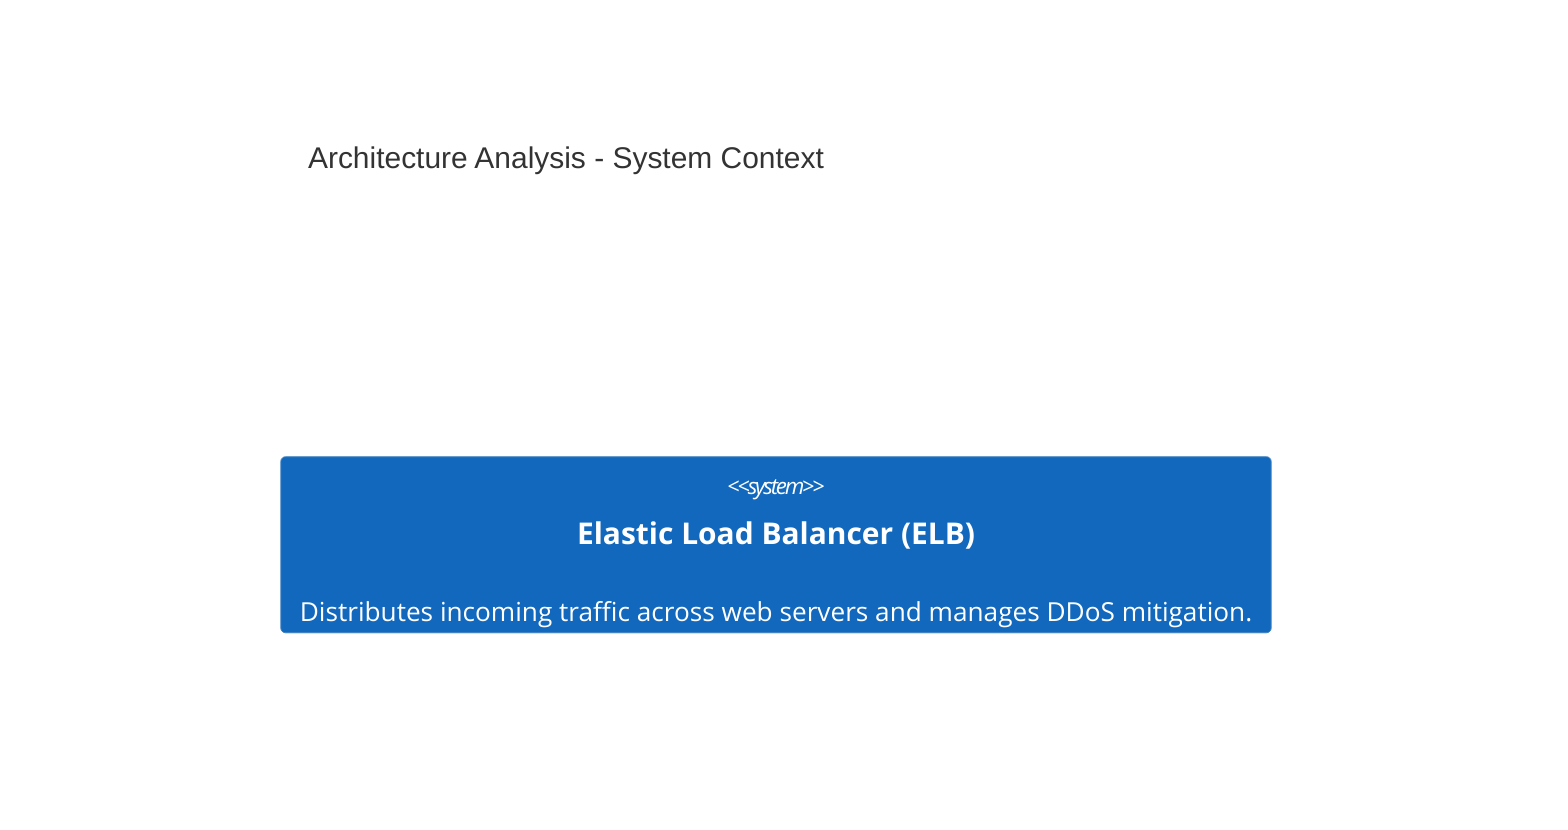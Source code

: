 C4Context
    title Architecture Analysis - System Context
    System(Elastic_Load_Balancer__ELB_, "Elastic Load Balancer (ELB)", "Distributes incoming traffic across web servers and manages DDoS mitigation.")